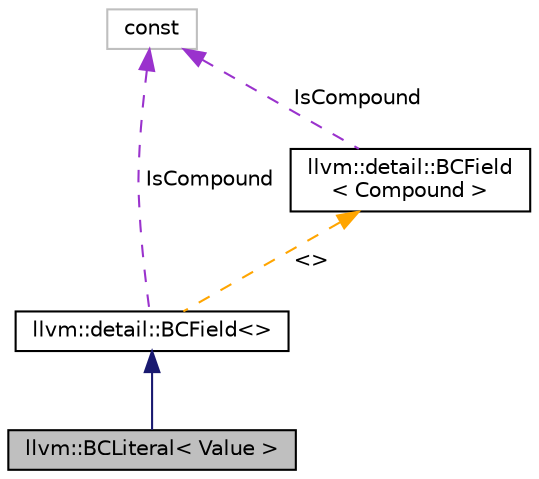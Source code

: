digraph "llvm::BCLiteral&lt; Value &gt;"
{
 // LATEX_PDF_SIZE
  bgcolor="transparent";
  edge [fontname="Helvetica",fontsize="10",labelfontname="Helvetica",labelfontsize="10"];
  node [fontname="Helvetica",fontsize="10",shape=record];
  Node1 [label="llvm::BCLiteral\< Value \>",height=0.2,width=0.4,color="black", fillcolor="grey75", style="filled", fontcolor="black",tooltip="Represents a literal operand in a bitcode record."];
  Node2 -> Node1 [dir="back",color="midnightblue",fontsize="10",style="solid",fontname="Helvetica"];
  Node2 [label="llvm::detail::BCField\<\>",height=0.2,width=0.4,color="black",URL="$classllvm_1_1detail_1_1BCField.html",tooltip=" "];
  Node3 -> Node2 [dir="back",color="darkorchid3",fontsize="10",style="dashed",label=" IsCompound" ,fontname="Helvetica"];
  Node3 [label="const",height=0.2,width=0.4,color="grey75",tooltip=" "];
  Node4 -> Node2 [dir="back",color="orange",fontsize="10",style="dashed",label=" \<\>" ,fontname="Helvetica"];
  Node4 [label="llvm::detail::BCField\l\< Compound \>",height=0.2,width=0.4,color="black",URL="$classllvm_1_1detail_1_1BCField.html",tooltip="Convenience base for all kinds of bitcode abbreviation fields."];
  Node3 -> Node4 [dir="back",color="darkorchid3",fontsize="10",style="dashed",label=" IsCompound" ,fontname="Helvetica"];
}
